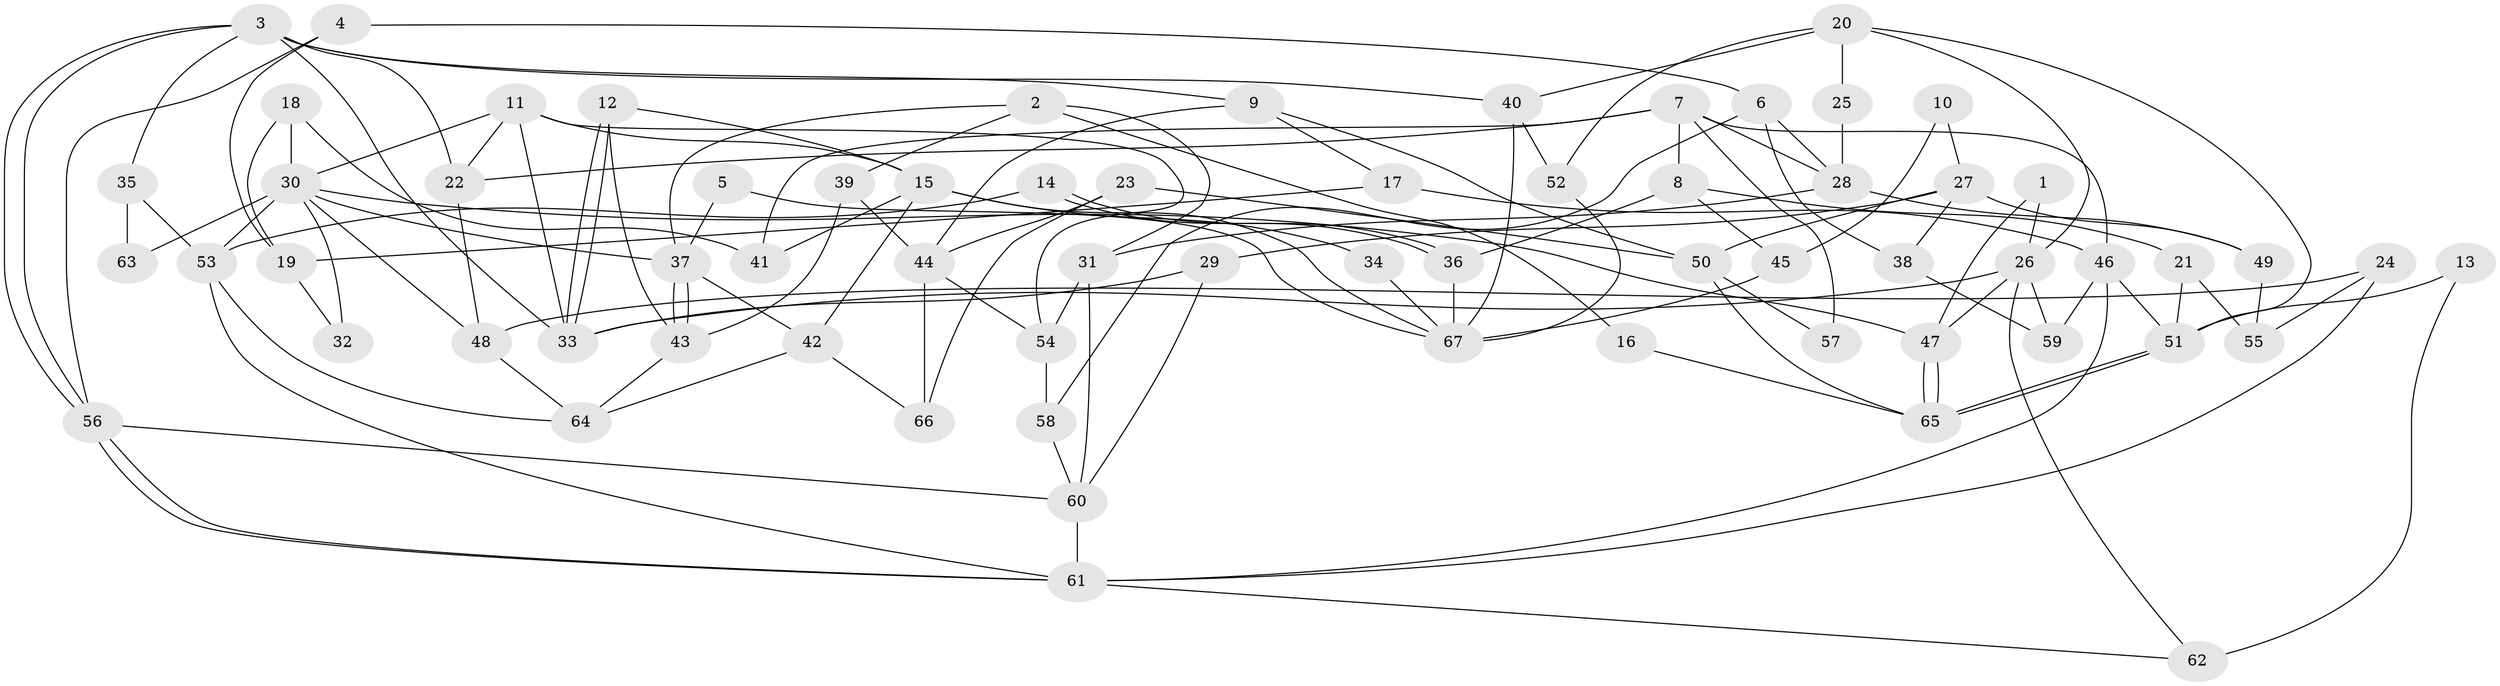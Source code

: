 // coarse degree distribution, {3: 0.19047619047619047, 7: 0.047619047619047616, 12: 0.047619047619047616, 4: 0.09523809523809523, 10: 0.047619047619047616, 14: 0.047619047619047616, 6: 0.14285714285714285, 9: 0.09523809523809523, 5: 0.14285714285714285, 2: 0.09523809523809523, 8: 0.047619047619047616}
// Generated by graph-tools (version 1.1) at 2025/18/03/04/25 18:18:40]
// undirected, 67 vertices, 134 edges
graph export_dot {
graph [start="1"]
  node [color=gray90,style=filled];
  1;
  2;
  3;
  4;
  5;
  6;
  7;
  8;
  9;
  10;
  11;
  12;
  13;
  14;
  15;
  16;
  17;
  18;
  19;
  20;
  21;
  22;
  23;
  24;
  25;
  26;
  27;
  28;
  29;
  30;
  31;
  32;
  33;
  34;
  35;
  36;
  37;
  38;
  39;
  40;
  41;
  42;
  43;
  44;
  45;
  46;
  47;
  48;
  49;
  50;
  51;
  52;
  53;
  54;
  55;
  56;
  57;
  58;
  59;
  60;
  61;
  62;
  63;
  64;
  65;
  66;
  67;
  1 -- 47;
  1 -- 26;
  2 -- 37;
  2 -- 31;
  2 -- 16;
  2 -- 39;
  3 -- 56;
  3 -- 56;
  3 -- 40;
  3 -- 9;
  3 -- 22;
  3 -- 33;
  3 -- 35;
  4 -- 56;
  4 -- 6;
  4 -- 19;
  5 -- 37;
  5 -- 67;
  6 -- 28;
  6 -- 58;
  6 -- 38;
  7 -- 28;
  7 -- 22;
  7 -- 8;
  7 -- 41;
  7 -- 46;
  7 -- 57;
  8 -- 36;
  8 -- 21;
  8 -- 45;
  9 -- 50;
  9 -- 17;
  9 -- 44;
  10 -- 27;
  10 -- 45;
  11 -- 15;
  11 -- 33;
  11 -- 22;
  11 -- 30;
  11 -- 54;
  12 -- 33;
  12 -- 33;
  12 -- 43;
  12 -- 15;
  13 -- 51;
  13 -- 62;
  14 -- 36;
  14 -- 36;
  14 -- 53;
  15 -- 42;
  15 -- 34;
  15 -- 41;
  15 -- 67;
  16 -- 65;
  17 -- 46;
  17 -- 19;
  18 -- 19;
  18 -- 41;
  18 -- 30;
  19 -- 32;
  20 -- 51;
  20 -- 26;
  20 -- 25;
  20 -- 40;
  20 -- 52;
  21 -- 51;
  21 -- 55;
  22 -- 48;
  23 -- 66;
  23 -- 50;
  23 -- 44;
  24 -- 61;
  24 -- 48;
  24 -- 55;
  25 -- 28;
  26 -- 47;
  26 -- 33;
  26 -- 59;
  26 -- 62;
  27 -- 38;
  27 -- 29;
  27 -- 49;
  27 -- 50;
  28 -- 49;
  28 -- 31;
  29 -- 33;
  29 -- 60;
  30 -- 32;
  30 -- 37;
  30 -- 47;
  30 -- 48;
  30 -- 53;
  30 -- 63;
  31 -- 60;
  31 -- 54;
  34 -- 67;
  35 -- 53;
  35 -- 63;
  36 -- 67;
  37 -- 43;
  37 -- 43;
  37 -- 42;
  38 -- 59;
  39 -- 44;
  39 -- 43;
  40 -- 67;
  40 -- 52;
  42 -- 64;
  42 -- 66;
  43 -- 64;
  44 -- 54;
  44 -- 66;
  45 -- 67;
  46 -- 61;
  46 -- 51;
  46 -- 59;
  47 -- 65;
  47 -- 65;
  48 -- 64;
  49 -- 55;
  50 -- 65;
  50 -- 57;
  51 -- 65;
  51 -- 65;
  52 -- 67;
  53 -- 64;
  53 -- 61;
  54 -- 58;
  56 -- 61;
  56 -- 61;
  56 -- 60;
  58 -- 60;
  60 -- 61;
  61 -- 62;
}
